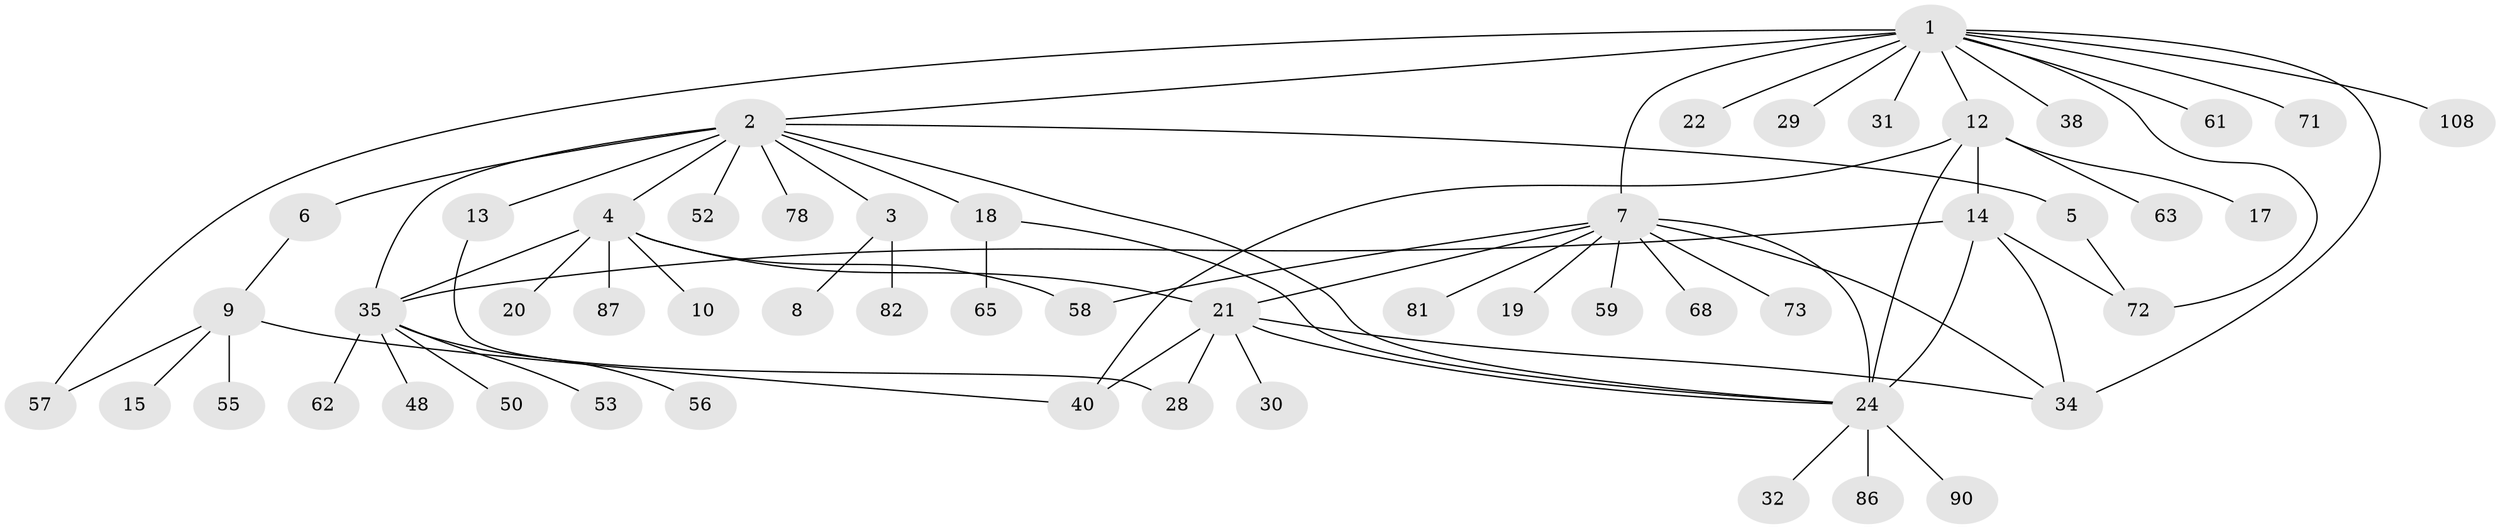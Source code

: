 // original degree distribution, {16: 0.009259259259259259, 12: 0.009259259259259259, 3: 0.08333333333333333, 11: 0.018518518518518517, 2: 0.26851851851851855, 6: 0.037037037037037035, 1: 0.46296296296296297, 5: 0.06481481481481481, 4: 0.046296296296296294}
// Generated by graph-tools (version 1.1) at 2025/14/03/09/25 04:14:35]
// undirected, 54 vertices, 71 edges
graph export_dot {
graph [start="1"]
  node [color=gray90,style=filled];
  1;
  2;
  3;
  4 [super="+51+26+66+27+98+83+16"];
  5;
  6;
  7 [super="+11+75"];
  8;
  9;
  10;
  12 [super="+102+33"];
  13 [super="+69+46+107"];
  14 [super="+67"];
  15 [super="+76"];
  17;
  18 [super="+103"];
  19 [super="+74"];
  20;
  21 [super="+105+23+70"];
  22;
  24 [super="+84+37"];
  28;
  29;
  30;
  31;
  32;
  34 [super="+92+39+41"];
  35 [super="+42"];
  38 [super="+80"];
  40 [super="+96"];
  48;
  50;
  52;
  53;
  55;
  56;
  57;
  58 [super="+60"];
  59;
  61;
  62 [super="+93"];
  63 [super="+88"];
  65;
  68;
  71;
  72 [super="+95+85"];
  73;
  78;
  81;
  82;
  86;
  87;
  90;
  108;
  1 -- 2;
  1 -- 7 [weight=3];
  1 -- 12;
  1 -- 22;
  1 -- 29;
  1 -- 31;
  1 -- 34 [weight=2];
  1 -- 38;
  1 -- 57;
  1 -- 61;
  1 -- 71;
  1 -- 108;
  1 -- 72;
  2 -- 3;
  2 -- 4 [weight=2];
  2 -- 5;
  2 -- 6;
  2 -- 13;
  2 -- 18;
  2 -- 24;
  2 -- 35;
  2 -- 52;
  2 -- 78;
  3 -- 8;
  3 -- 82;
  4 -- 10;
  4 -- 20 [weight=2];
  4 -- 58;
  4 -- 35;
  4 -- 87;
  4 -- 21;
  5 -- 72;
  6 -- 9;
  7 -- 59;
  7 -- 73;
  7 -- 24;
  7 -- 34;
  7 -- 68;
  7 -- 81;
  7 -- 19 [weight=2];
  7 -- 21;
  7 -- 58;
  9 -- 15;
  9 -- 55;
  9 -- 57;
  9 -- 40;
  12 -- 14;
  12 -- 17;
  12 -- 63;
  12 -- 40;
  12 -- 24 [weight=2];
  13 -- 28;
  14 -- 34;
  14 -- 72;
  14 -- 35;
  14 -- 24;
  18 -- 65;
  18 -- 24;
  21 -- 24;
  21 -- 40;
  21 -- 28;
  21 -- 30;
  21 -- 34;
  24 -- 32;
  24 -- 90;
  24 -- 86;
  35 -- 48;
  35 -- 50;
  35 -- 53;
  35 -- 56;
  35 -- 62;
}

